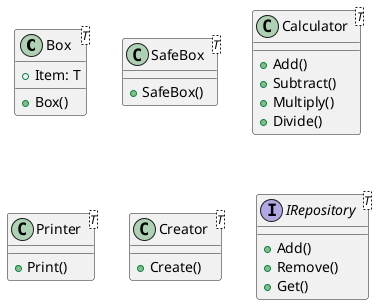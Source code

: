 @startuml
class Box<T> {
  +Box()
  +Item: T
}
class SafeBox<T> {
  +SafeBox()
}
class Calculator<T> {
  +Add()
  +Subtract()
  +Multiply()
  +Divide()
}
class Printer<T> {
  +Print()
}
class Creator<T> {
  +Create()
}
interface IRepository<T> {
  +Add()
  +Remove()
  +Get()
}
@enduml
